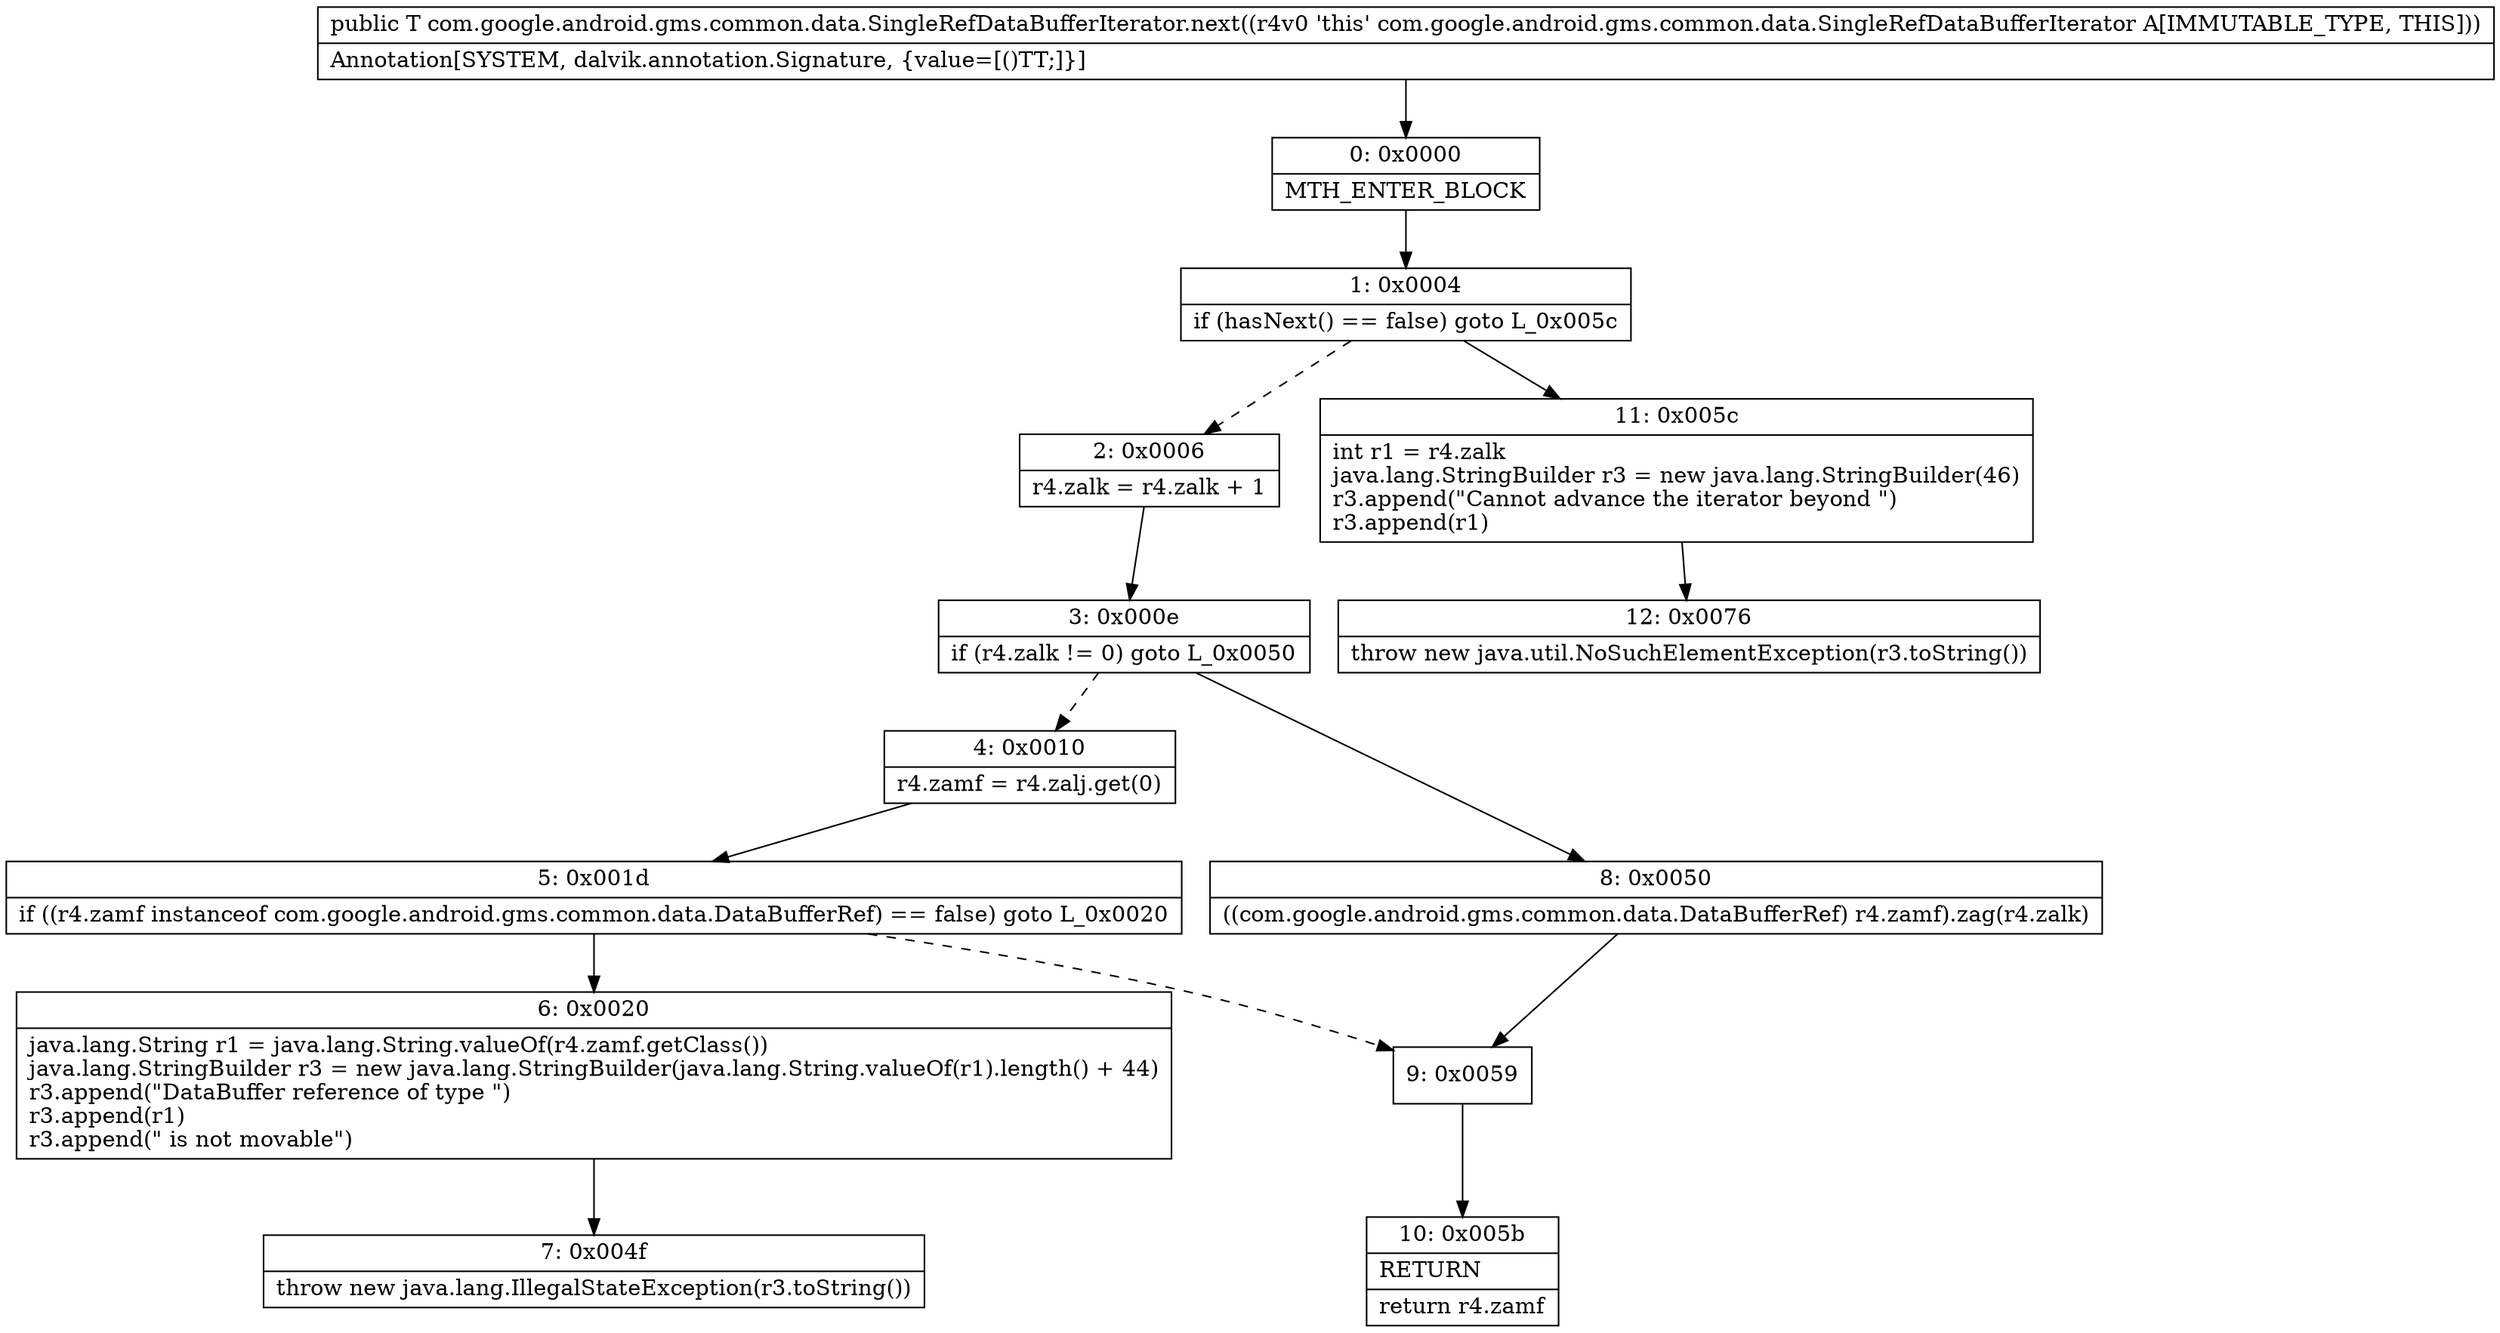 digraph "CFG forcom.google.android.gms.common.data.SingleRefDataBufferIterator.next()Ljava\/lang\/Object;" {
Node_0 [shape=record,label="{0\:\ 0x0000|MTH_ENTER_BLOCK\l}"];
Node_1 [shape=record,label="{1\:\ 0x0004|if (hasNext() == false) goto L_0x005c\l}"];
Node_2 [shape=record,label="{2\:\ 0x0006|r4.zalk = r4.zalk + 1\l}"];
Node_3 [shape=record,label="{3\:\ 0x000e|if (r4.zalk != 0) goto L_0x0050\l}"];
Node_4 [shape=record,label="{4\:\ 0x0010|r4.zamf = r4.zalj.get(0)\l}"];
Node_5 [shape=record,label="{5\:\ 0x001d|if ((r4.zamf instanceof com.google.android.gms.common.data.DataBufferRef) == false) goto L_0x0020\l}"];
Node_6 [shape=record,label="{6\:\ 0x0020|java.lang.String r1 = java.lang.String.valueOf(r4.zamf.getClass())\ljava.lang.StringBuilder r3 = new java.lang.StringBuilder(java.lang.String.valueOf(r1).length() + 44)\lr3.append(\"DataBuffer reference of type \")\lr3.append(r1)\lr3.append(\" is not movable\")\l}"];
Node_7 [shape=record,label="{7\:\ 0x004f|throw new java.lang.IllegalStateException(r3.toString())\l}"];
Node_8 [shape=record,label="{8\:\ 0x0050|((com.google.android.gms.common.data.DataBufferRef) r4.zamf).zag(r4.zalk)\l}"];
Node_9 [shape=record,label="{9\:\ 0x0059}"];
Node_10 [shape=record,label="{10\:\ 0x005b|RETURN\l|return r4.zamf\l}"];
Node_11 [shape=record,label="{11\:\ 0x005c|int r1 = r4.zalk\ljava.lang.StringBuilder r3 = new java.lang.StringBuilder(46)\lr3.append(\"Cannot advance the iterator beyond \")\lr3.append(r1)\l}"];
Node_12 [shape=record,label="{12\:\ 0x0076|throw new java.util.NoSuchElementException(r3.toString())\l}"];
MethodNode[shape=record,label="{public T com.google.android.gms.common.data.SingleRefDataBufferIterator.next((r4v0 'this' com.google.android.gms.common.data.SingleRefDataBufferIterator A[IMMUTABLE_TYPE, THIS]))  | Annotation[SYSTEM, dalvik.annotation.Signature, \{value=[()TT;]\}]\l}"];
MethodNode -> Node_0;
Node_0 -> Node_1;
Node_1 -> Node_2[style=dashed];
Node_1 -> Node_11;
Node_2 -> Node_3;
Node_3 -> Node_4[style=dashed];
Node_3 -> Node_8;
Node_4 -> Node_5;
Node_5 -> Node_6;
Node_5 -> Node_9[style=dashed];
Node_6 -> Node_7;
Node_8 -> Node_9;
Node_9 -> Node_10;
Node_11 -> Node_12;
}

